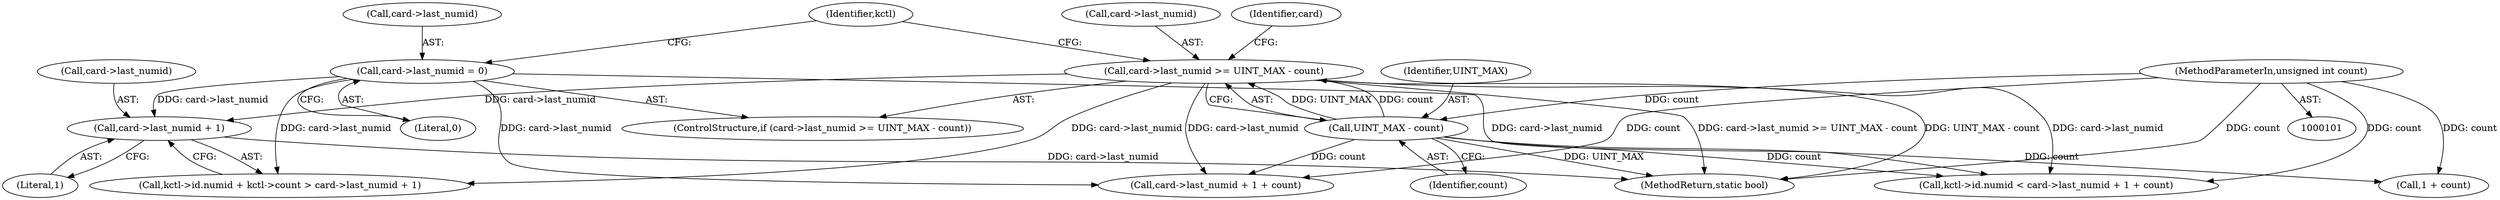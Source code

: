 digraph "0_linux_ac902c112d90a89e59916f751c2745f4dbdbb4bd@pointer" {
"1000145" [label="(Call,card->last_numid + 1)"];
"1000107" [label="(Call,card->last_numid >= UINT_MAX - count)"];
"1000111" [label="(Call,UINT_MAX - count)"];
"1000103" [label="(MethodParameterIn,unsigned int count)"];
"1000114" [label="(Call,card->last_numid = 0)"];
"1000108" [label="(Call,card->last_numid)"];
"1000116" [label="(Identifier,card)"];
"1000111" [label="(Call,UINT_MAX - count)"];
"1000125" [label="(Identifier,kctl)"];
"1000106" [label="(ControlStructure,if (card->last_numid >= UINT_MAX - count))"];
"1000170" [label="(MethodReturn,static bool)"];
"1000145" [label="(Call,card->last_numid + 1)"];
"1000114" [label="(Call,card->last_numid = 0)"];
"1000115" [label="(Call,card->last_numid)"];
"1000113" [label="(Identifier,count)"];
"1000118" [label="(Literal,0)"];
"1000135" [label="(Call,kctl->id.numid + kctl->count > card->last_numid + 1)"];
"1000112" [label="(Identifier,UINT_MAX)"];
"1000128" [label="(Call,card->last_numid + 1 + count)"];
"1000149" [label="(Literal,1)"];
"1000107" [label="(Call,card->last_numid >= UINT_MAX - count)"];
"1000122" [label="(Call,kctl->id.numid < card->last_numid + 1 + count)"];
"1000103" [label="(MethodParameterIn,unsigned int count)"];
"1000146" [label="(Call,card->last_numid)"];
"1000132" [label="(Call,1 + count)"];
"1000145" -> "1000135"  [label="AST: "];
"1000145" -> "1000149"  [label="CFG: "];
"1000146" -> "1000145"  [label="AST: "];
"1000149" -> "1000145"  [label="AST: "];
"1000135" -> "1000145"  [label="CFG: "];
"1000145" -> "1000170"  [label="DDG: card->last_numid"];
"1000107" -> "1000145"  [label="DDG: card->last_numid"];
"1000114" -> "1000145"  [label="DDG: card->last_numid"];
"1000107" -> "1000106"  [label="AST: "];
"1000107" -> "1000111"  [label="CFG: "];
"1000108" -> "1000107"  [label="AST: "];
"1000111" -> "1000107"  [label="AST: "];
"1000116" -> "1000107"  [label="CFG: "];
"1000125" -> "1000107"  [label="CFG: "];
"1000107" -> "1000170"  [label="DDG: card->last_numid >= UINT_MAX - count"];
"1000107" -> "1000170"  [label="DDG: UINT_MAX - count"];
"1000111" -> "1000107"  [label="DDG: UINT_MAX"];
"1000111" -> "1000107"  [label="DDG: count"];
"1000107" -> "1000122"  [label="DDG: card->last_numid"];
"1000107" -> "1000128"  [label="DDG: card->last_numid"];
"1000107" -> "1000135"  [label="DDG: card->last_numid"];
"1000111" -> "1000113"  [label="CFG: "];
"1000112" -> "1000111"  [label="AST: "];
"1000113" -> "1000111"  [label="AST: "];
"1000111" -> "1000170"  [label="DDG: UINT_MAX"];
"1000103" -> "1000111"  [label="DDG: count"];
"1000111" -> "1000122"  [label="DDG: count"];
"1000111" -> "1000128"  [label="DDG: count"];
"1000111" -> "1000132"  [label="DDG: count"];
"1000103" -> "1000101"  [label="AST: "];
"1000103" -> "1000170"  [label="DDG: count"];
"1000103" -> "1000122"  [label="DDG: count"];
"1000103" -> "1000128"  [label="DDG: count"];
"1000103" -> "1000132"  [label="DDG: count"];
"1000114" -> "1000106"  [label="AST: "];
"1000114" -> "1000118"  [label="CFG: "];
"1000115" -> "1000114"  [label="AST: "];
"1000118" -> "1000114"  [label="AST: "];
"1000125" -> "1000114"  [label="CFG: "];
"1000114" -> "1000122"  [label="DDG: card->last_numid"];
"1000114" -> "1000128"  [label="DDG: card->last_numid"];
"1000114" -> "1000135"  [label="DDG: card->last_numid"];
}
